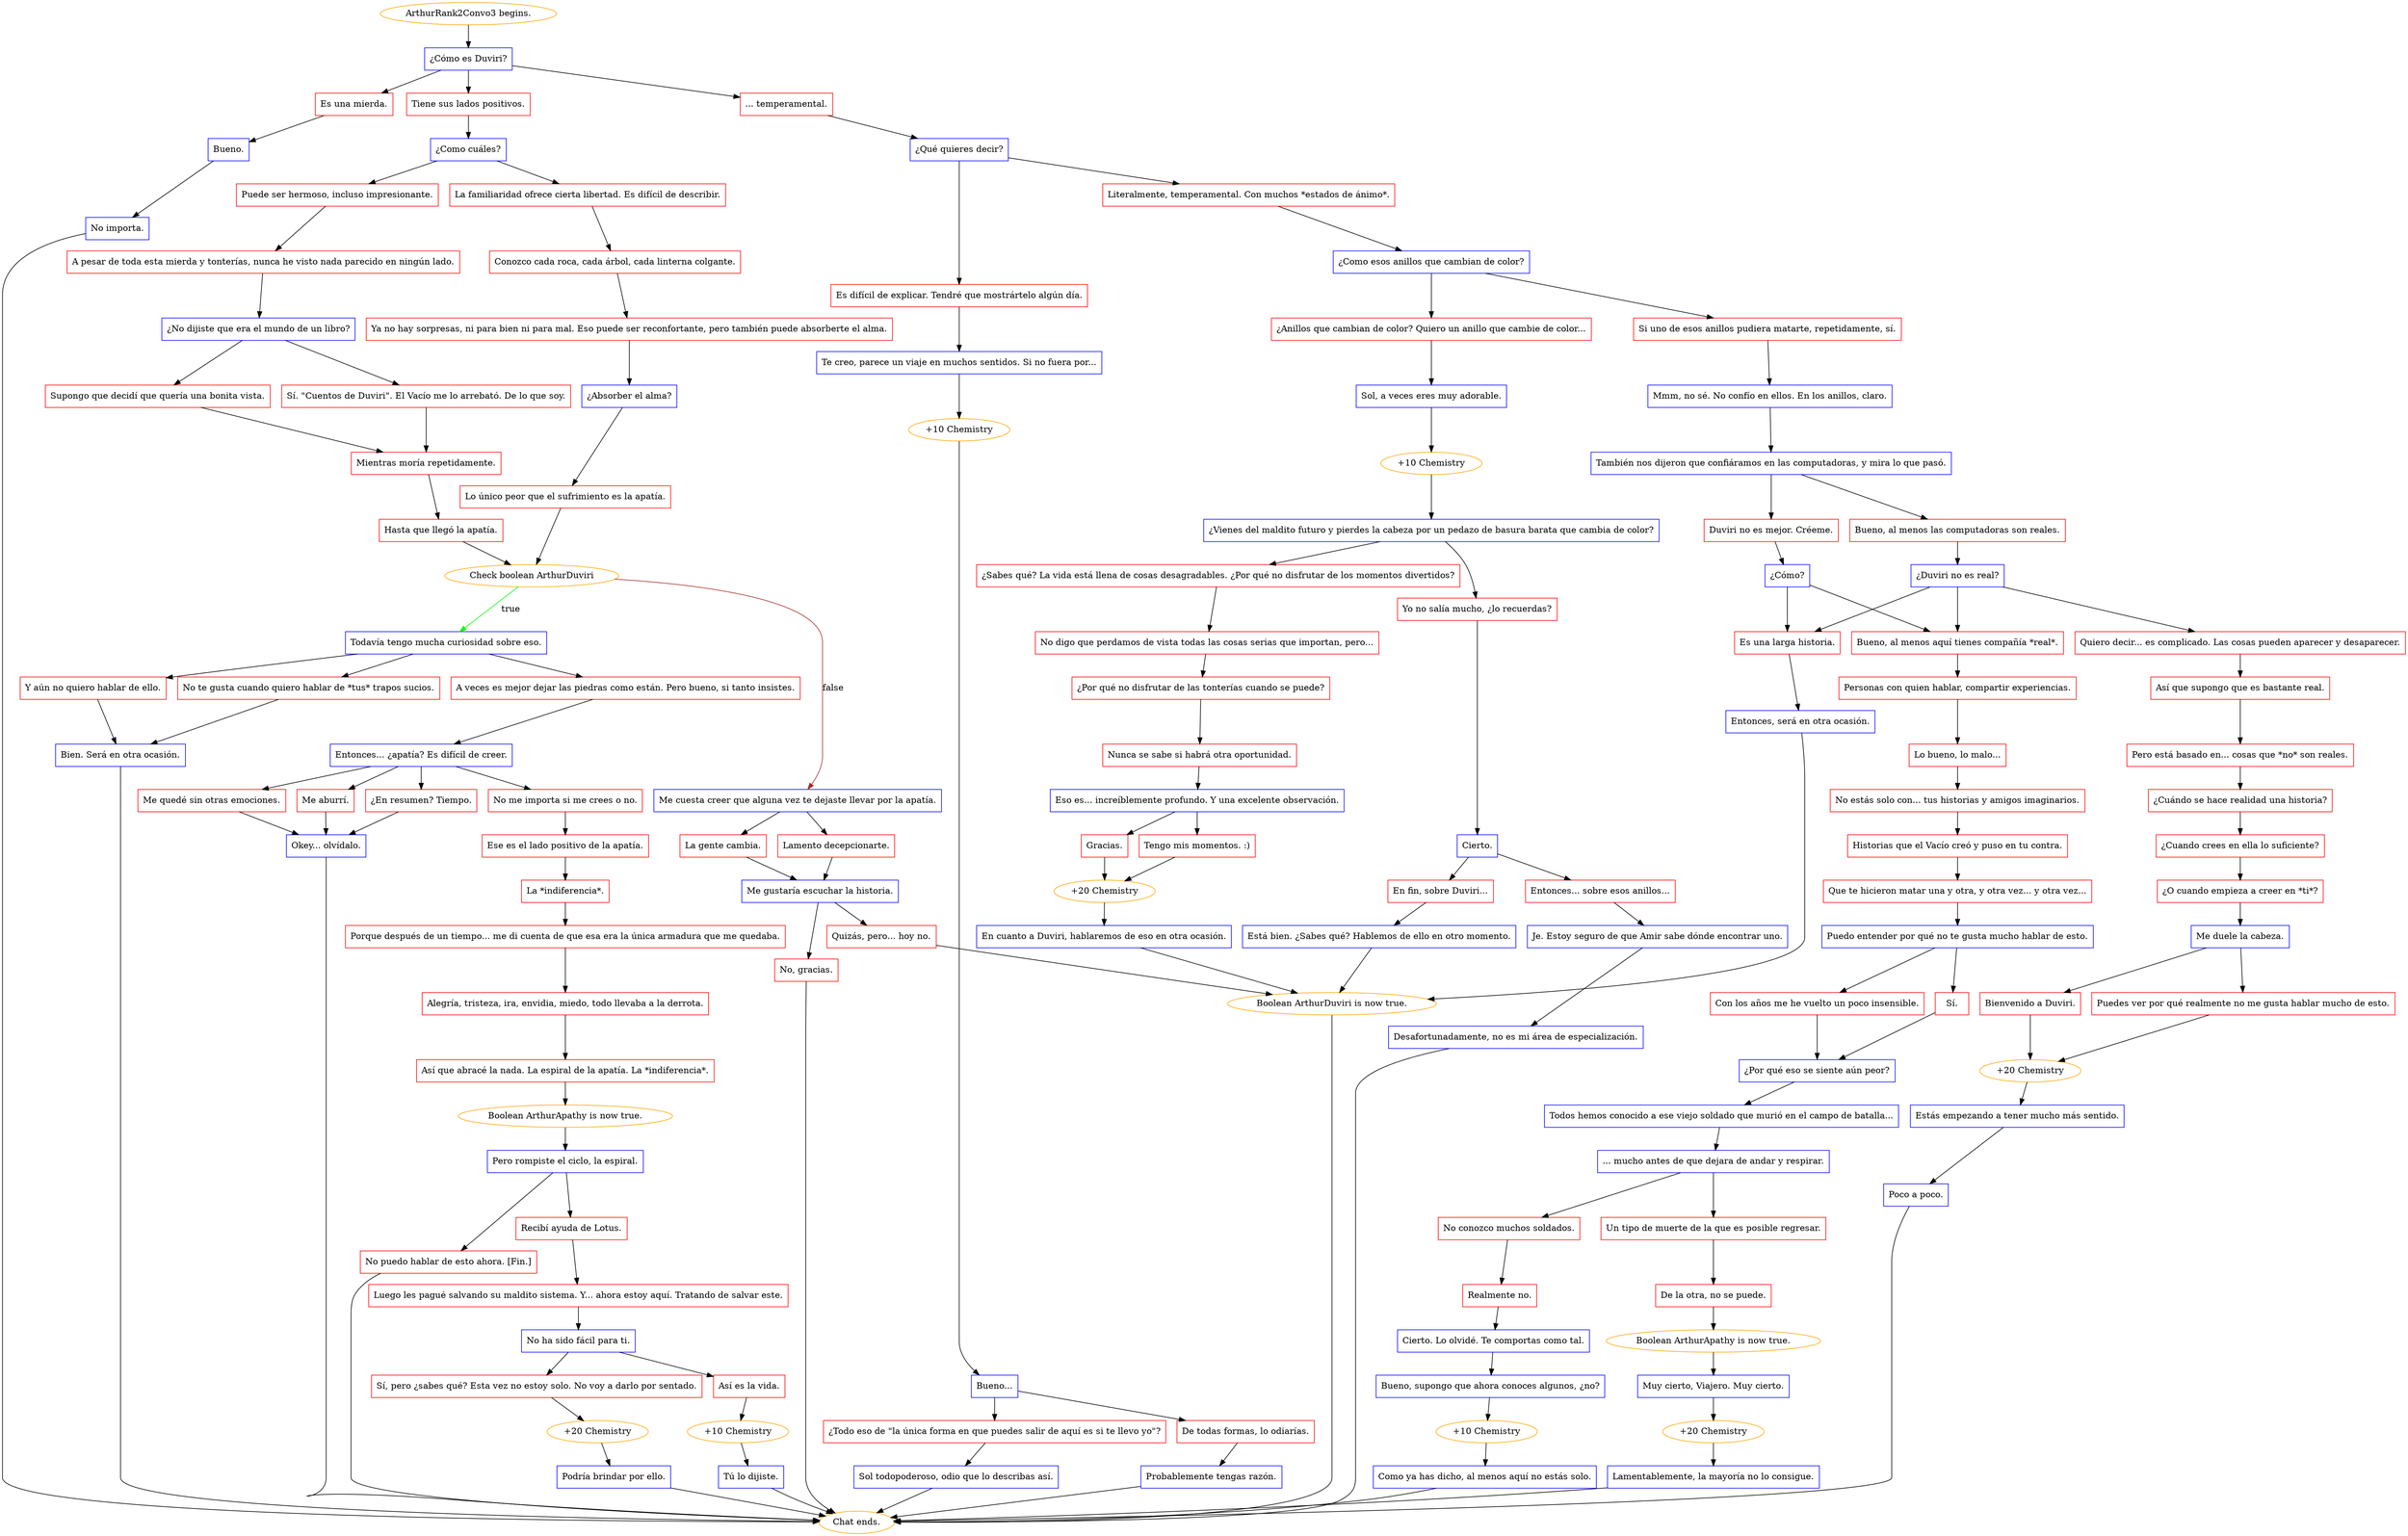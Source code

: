 digraph {
	"ArthurRank2Convo3 begins." [color=orange];
		"ArthurRank2Convo3 begins." -> j506588855;
	j506588855 [label="¿Cómo es Duviri?",shape=box,color=blue];
		j506588855 -> j819915880;
		j506588855 -> j1198077935;
		j506588855 -> j4014983899;
	j819915880 [label="Tiene sus lados positivos.",shape=box,color=red];
		j819915880 -> j1151608334;
	j1198077935 [label="... temperamental.",shape=box,color=red];
		j1198077935 -> j290918526;
	j4014983899 [label="Es una mierda.",shape=box,color=red];
		j4014983899 -> j3369045214;
	j1151608334 [label="¿Como cuáles?",shape=box,color=blue];
		j1151608334 -> j1051715925;
		j1151608334 -> j3304393048;
	j290918526 [label="¿Qué quieres decir?",shape=box,color=blue];
		j290918526 -> j682910993;
		j290918526 -> j293880504;
	j3369045214 [label="Bueno.",shape=box,color=blue];
		j3369045214 -> j4118626611;
	j1051715925 [label="Puede ser hermoso, incluso impresionante.",shape=box,color=red];
		j1051715925 -> j1430368172;
	j3304393048 [label="La familiaridad ofrece cierta libertad. Es difícil de describir.",shape=box,color=red];
		j3304393048 -> j1811982576;
	j682910993 [label="Literalmente, temperamental. Con muchos *estados de ánimo*.",shape=box,color=red];
		j682910993 -> j3504870731;
	j293880504 [label="Es difícil de explicar. Tendré que mostrártelo algún día.",shape=box,color=red];
		j293880504 -> j4121899126;
	j4118626611 [label="No importa.",shape=box,color=blue];
		j4118626611 -> "Chat ends.";
	j1430368172 [label="A pesar de toda esta mierda y tonterías, nunca he visto nada parecido en ningún lado.",shape=box,color=red];
		j1430368172 -> j421698647;
	j1811982576 [label="Conozco cada roca, cada árbol, cada linterna colgante.",shape=box,color=red];
		j1811982576 -> j559226518;
	j3504870731 [label="¿Como esos anillos que cambian de color?",shape=box,color=blue];
		j3504870731 -> j2992938750;
		j3504870731 -> j3600141189;
	j4121899126 [label="Te creo, parece un viaje en muchos sentidos. Si no fuera por...",shape=box,color=blue];
		j4121899126 -> j3465165565;
	"Chat ends." [color=orange];
	j421698647 [label="¿No dijiste que era el mundo de un libro?",shape=box,color=blue];
		j421698647 -> j3533953173;
		j421698647 -> j3207665458;
	j559226518 [label="Ya no hay sorpresas, ni para bien ni para mal. Eso puede ser reconfortante, pero también puede absorberte el alma.",shape=box,color=red];
		j559226518 -> j1389205537;
	j2992938750 [label="Si uno de esos anillos pudiera matarte, repetidamente, sí.",shape=box,color=red];
		j2992938750 -> j2316224171;
	j3600141189 [label="¿Anillos que cambian de color? Quiero un anillo que cambie de color...",shape=box,color=red];
		j3600141189 -> j3946413975;
	j3465165565 [label="+10 Chemistry",color=orange];
		j3465165565 -> j803508763;
	j3533953173 [label="Sí. \"Cuentos de Duviri\". El Vacío me lo arrebató. De lo que soy.",shape=box,color=red];
		j3533953173 -> j4204962862;
	j3207665458 [label="Supongo que decidí que quería una bonita vista.",shape=box,color=red];
		j3207665458 -> j4204962862;
	j1389205537 [label="¿Absorber el alma?",shape=box,color=blue];
		j1389205537 -> j1722521720;
	j2316224171 [label="Mmm, no sé. No confío en ellos. En los anillos, claro.",shape=box,color=blue];
		j2316224171 -> j2324010142;
	j3946413975 [label="Sol, a veces eres muy adorable.",shape=box,color=blue];
		j3946413975 -> j362321159;
	j803508763 [label="Bueno...",shape=box,color=blue];
		j803508763 -> j2012903404;
		j803508763 -> j188778599;
	j4204962862 [label="Mientras moría repetidamente.",shape=box,color=red];
		j4204962862 -> j311658940;
	j1722521720 [label="Lo único peor que el sufrimiento es la apatía.",shape=box,color=red];
		j1722521720 -> j3977220178;
	j2324010142 [label="También nos dijeron que confiáramos en las computadoras, y mira lo que pasó.",shape=box,color=blue];
		j2324010142 -> j1198458493;
		j2324010142 -> j3375189071;
	j362321159 [label="+10 Chemistry",color=orange];
		j362321159 -> j882225712;
	j2012903404 [label="De todas formas, lo odiarías.",shape=box,color=red];
		j2012903404 -> j2860751859;
	j188778599 [label="¿Todo eso de \"la única forma en que puedes salir de aquí es si te llevo yo\"?",shape=box,color=red];
		j188778599 -> j2811103400;
	j311658940 [label="Hasta que llegó la apatía.",shape=box,color=red];
		j311658940 -> j3977220178;
	j3977220178 [label="Check boolean ArthurDuviri",color=orange];
		j3977220178 -> j66317531 [label=true,color=green];
		j3977220178 -> j706495027 [label=false,color=brown];
	j1198458493 [label="Duviri no es mejor. Créeme.",shape=box,color=red];
		j1198458493 -> j2584952808;
	j3375189071 [label="Bueno, al menos las computadoras son reales.",shape=box,color=red];
		j3375189071 -> j3140197261;
	j882225712 [label="¿Vienes del maldito futuro y pierdes la cabeza por un pedazo de basura barata que cambia de color?",shape=box,color=blue];
		j882225712 -> j32145236;
		j882225712 -> j3762861509;
	j2860751859 [label="Probablemente tengas razón.",shape=box,color=blue];
		j2860751859 -> "Chat ends.";
	j2811103400 [label="Sol todopoderoso, odio que lo describas así.",shape=box,color=blue];
		j2811103400 -> "Chat ends.";
	j66317531 [label="Todavía tengo mucha curiosidad sobre eso.",shape=box,color=blue];
		j66317531 -> j758107383;
		j66317531 -> j2703556484;
		j66317531 -> j2439902739;
	j706495027 [label="Me cuesta creer que alguna vez te dejaste llevar por la apatía.",shape=box,color=blue];
		j706495027 -> j3092573681;
		j706495027 -> j4185804703;
	j2584952808 [label="¿Cómo?",shape=box,color=blue];
		j2584952808 -> j3791676605;
		j2584952808 -> j946608511;
	j3140197261 [label="¿Duviri no es real?",shape=box,color=blue];
		j3140197261 -> j3791676605;
		j3140197261 -> j946608511;
		j3140197261 -> j542501031;
	j32145236 [label="¿Sabes qué? La vida está llena de cosas desagradables. ¿Por qué no disfrutar de los momentos divertidos?",shape=box,color=red];
		j32145236 -> j1096517596;
	j3762861509 [label="Yo no salía mucho, ¿lo recuerdas?",shape=box,color=red];
		j3762861509 -> j820938975;
	j758107383 [label="Y aún no quiero hablar de ello.",shape=box,color=red];
		j758107383 -> j1463869658;
	j2703556484 [label="No te gusta cuando quiero hablar de *tus* trapos sucios.",shape=box,color=red];
		j2703556484 -> j1463869658;
	j2439902739 [label="A veces es mejor dejar las piedras como están. Pero bueno, si tanto insistes.",shape=box,color=red];
		j2439902739 -> j4157288876;
	j3092573681 [label="Lamento decepcionarte.",shape=box,color=red];
		j3092573681 -> j3850465793;
	j4185804703 [label="La gente cambia.",shape=box,color=red];
		j4185804703 -> j3850465793;
	j3791676605 [label="Bueno, al menos aquí tienes compañía *real*.",shape=box,color=red];
		j3791676605 -> j4116569168;
	j946608511 [label="Es una larga historia.",shape=box,color=red];
		j946608511 -> j1965600982;
	j542501031 [label="Quiero decir... es complicado. Las cosas pueden aparecer y desaparecer.",shape=box,color=red];
		j542501031 -> j398587642;
	j1096517596 [label="No digo que perdamos de vista todas las cosas serias que importan, pero...",shape=box,color=red];
		j1096517596 -> j1453433994;
	j820938975 [label="Cierto.",shape=box,color=blue];
		j820938975 -> j3987279418;
		j820938975 -> j3811364563;
	j1463869658 [label="Bien. Será en otra ocasión.",shape=box,color=blue];
		j1463869658 -> "Chat ends.";
	j4157288876 [label="Entonces... ¿apatía? Es difícil de creer.",shape=box,color=blue];
		j4157288876 -> j1686781477;
		j4157288876 -> j2815697343;
		j4157288876 -> j3129283811;
		j4157288876 -> j862189442;
	j3850465793 [label="Me gustaría escuchar la historia.",shape=box,color=blue];
		j3850465793 -> j129137494;
		j3850465793 -> j3138915413;
	j4116569168 [label="Personas con quien hablar, compartir experiencias.",shape=box,color=red];
		j4116569168 -> j1597274274;
	j1965600982 [label="Entonces, será en otra ocasión.",shape=box,color=blue];
		j1965600982 -> j1992354670;
	j398587642 [label="Así que supongo que es bastante real.",shape=box,color=red];
		j398587642 -> j610729277;
	j1453433994 [label="¿Por qué no disfrutar de las tonterías cuando se puede?",shape=box,color=red];
		j1453433994 -> j4090085714;
	j3987279418 [label="En fin, sobre Duviri...",shape=box,color=red];
		j3987279418 -> j2610588133;
	j3811364563 [label="Entonces... sobre esos anillos...",shape=box,color=red];
		j3811364563 -> j2724720907;
	j1686781477 [label="¿En resumen? Tiempo.",shape=box,color=red];
		j1686781477 -> j3579790150;
	j2815697343 [label="No me importa si me crees o no.",shape=box,color=red];
		j2815697343 -> j52780956;
	j3129283811 [label="Me quedé sin otras emociones.",shape=box,color=red];
		j3129283811 -> j3579790150;
	j862189442 [label="Me aburrí.",shape=box,color=red];
		j862189442 -> j3579790150;
	j129137494 [label="Quizás, pero... hoy no.",shape=box,color=red];
		j129137494 -> j1992354670;
	j3138915413 [label="No, gracias.",shape=box,color=red];
		j3138915413 -> "Chat ends.";
	j1597274274 [label="Lo bueno, lo malo...",shape=box,color=red];
		j1597274274 -> j1701472200;
	j1992354670 [label="Boolean ArthurDuviri is now true.",color=orange];
		j1992354670 -> "Chat ends.";
	j610729277 [label="Pero está basado en... cosas que *no* son reales.",shape=box,color=red];
		j610729277 -> j3142731009;
	j4090085714 [label="Nunca se sabe si habrá otra oportunidad.",shape=box,color=red];
		j4090085714 -> j1091322781;
	j2610588133 [label="Está bien. ¿Sabes qué? Hablemos de ello en otro momento.",shape=box,color=blue];
		j2610588133 -> j1992354670;
	j2724720907 [label="Je. Estoy seguro de que Amir sabe dónde encontrar uno.",shape=box,color=blue];
		j2724720907 -> j1332321823;
	j3579790150 [label="Okey... olvídalo.",shape=box,color=blue];
		j3579790150 -> "Chat ends.";
	j52780956 [label="Ese es el lado positivo de la apatía.",shape=box,color=red];
		j52780956 -> j748166402;
	j1701472200 [label="No estás solo con... tus historias y amigos imaginarios.",shape=box,color=red];
		j1701472200 -> j1465759957;
	j3142731009 [label="¿Cuándo se hace realidad una historia?",shape=box,color=red];
		j3142731009 -> j2981513133;
	j1091322781 [label="Eso es... increíblemente profundo. Y una excelente observación.",shape=box,color=blue];
		j1091322781 -> j1370264879;
		j1091322781 -> j733585171;
	j1332321823 [label="Desafortunadamente, no es mi área de especialización.",shape=box,color=blue];
		j1332321823 -> "Chat ends.";
	j748166402 [label="La *indiferencia*.",shape=box,color=red];
		j748166402 -> j665705484;
	j1465759957 [label="Historias que el Vacío creó y puso en tu contra.",shape=box,color=red];
		j1465759957 -> j1724164053;
	j2981513133 [label="¿Cuando crees en ella lo suficiente?",shape=box,color=red];
		j2981513133 -> j3938707854;
	j1370264879 [label="Gracias.",shape=box,color=red];
		j1370264879 -> j2664288081;
	j733585171 [label="Tengo mis momentos. :)",shape=box,color=red];
		j733585171 -> j2664288081;
	j665705484 [label="Porque después de un tiempo... me di cuenta de que esa era la única armadura que me quedaba.",shape=box,color=red];
		j665705484 -> j3309464892;
	j1724164053 [label="Que te hicieron matar una y otra, y otra vez... y otra vez...",shape=box,color=red];
		j1724164053 -> j53761692;
	j3938707854 [label="¿O cuando empieza a creer en *ti*?",shape=box,color=red];
		j3938707854 -> j2756647452;
	j2664288081 [label="+20 Chemistry",color=orange];
		j2664288081 -> j1831954664;
	j3309464892 [label="Alegría, tristeza, ira, envidia, miedo, todo llevaba a la derrota.",shape=box,color=red];
		j3309464892 -> j3275244442;
	j53761692 [label="Puedo entender por qué no te gusta mucho hablar de esto.",shape=box,color=blue];
		j53761692 -> j621146805;
		j53761692 -> j1112125616;
	j2756647452 [label="Me duele la cabeza.",shape=box,color=blue];
		j2756647452 -> j107863883;
		j2756647452 -> j3557533216;
	j1831954664 [label="En cuanto a Duviri, hablaremos de eso en otra ocasión.",shape=box,color=blue];
		j1831954664 -> j1992354670;
	j3275244442 [label="Así que abracé la nada. La espiral de la apatía. La *indiferencia*.",shape=box,color=red];
		j3275244442 -> j4187924920;
	j621146805 [label="Sí.",shape=box,color=red];
		j621146805 -> j182617263;
	j1112125616 [label="Con los años me he vuelto un poco insensible.",shape=box,color=red];
		j1112125616 -> j182617263;
	j107863883 [label="Bienvenido a Duviri.",shape=box,color=red];
		j107863883 -> j597818993;
	j3557533216 [label="Puedes ver por qué realmente no me gusta hablar mucho de esto.",shape=box,color=red];
		j3557533216 -> j597818993;
	j4187924920 [label="Boolean ArthurApathy is now true.",color=orange];
		j4187924920 -> j133491485;
	j182617263 [label="¿Por qué eso se siente aún peor?",shape=box,color=blue];
		j182617263 -> j1629096952;
	j597818993 [label="+20 Chemistry",color=orange];
		j597818993 -> j180057886;
	j133491485 [label="Pero rompiste el ciclo, la espiral.",shape=box,color=blue];
		j133491485 -> j3894559385;
		j133491485 -> j3058735723;
	j1629096952 [label="Todos hemos conocido a ese viejo soldado que murió en el campo de batalla...",shape=box,color=blue];
		j1629096952 -> j2578384814;
	j180057886 [label="Estás empezando a tener mucho más sentido.",shape=box,color=blue];
		j180057886 -> j2063898314;
	j3894559385 [label="Recibí ayuda de Lotus.",shape=box,color=red];
		j3894559385 -> j165320109;
	j3058735723 [label="No puedo hablar de esto ahora. [Fin.]",shape=box,color=red];
		j3058735723 -> "Chat ends.";
	j2578384814 [label="... mucho antes de que dejara de andar y respirar.",shape=box,color=blue];
		j2578384814 -> j1893628351;
		j2578384814 -> j107133269;
	j2063898314 [label="Poco a poco.",shape=box,color=blue];
		j2063898314 -> "Chat ends.";
	j165320109 [label="Luego les pagué salvando su maldito sistema. Y... ahora estoy aquí. Tratando de salvar este.",shape=box,color=red];
		j165320109 -> j1142437212;
	j1893628351 [label="Un tipo de muerte de la que es posible regresar.",shape=box,color=red];
		j1893628351 -> j1784589092;
	j107133269 [label="No conozco muchos soldados.",shape=box,color=red];
		j107133269 -> j1343956089;
	j1142437212 [label="No ha sido fácil para ti.",shape=box,color=blue];
		j1142437212 -> j3076758428;
		j1142437212 -> j200822258;
	j1784589092 [label="De la otra, no se puede.",shape=box,color=red];
		j1784589092 -> j263519295;
	j1343956089 [label="Realmente no.",shape=box,color=red];
		j1343956089 -> j2868700517;
	j3076758428 [label="Así es la vida.",shape=box,color=red];
		j3076758428 -> j4291603885;
	j200822258 [label="Sí, pero ¿sabes qué? Esta vez no estoy solo. No voy a darlo por sentado.",shape=box,color=red];
		j200822258 -> j2151216007;
	j263519295 [label="Boolean ArthurApathy is now true.",color=orange];
		j263519295 -> j906979763;
	j2868700517 [label="Cierto. Lo olvidé. Te comportas como tal.",shape=box,color=blue];
		j2868700517 -> j612778313;
	j4291603885 [label="+10 Chemistry",color=orange];
		j4291603885 -> j4061394575;
	j2151216007 [label="+20 Chemistry",color=orange];
		j2151216007 -> j3611003877;
	j906979763 [label="Muy cierto, Viajero. Muy cierto.",shape=box,color=blue];
		j906979763 -> j2640414872;
	j612778313 [label="Bueno, supongo que ahora conoces algunos, ¿no?",shape=box,color=blue];
		j612778313 -> j1812130557;
	j4061394575 [label="Tú lo dijiste.",shape=box,color=blue];
		j4061394575 -> "Chat ends.";
	j3611003877 [label="Podría brindar por ello.",shape=box,color=blue];
		j3611003877 -> "Chat ends.";
	j2640414872 [label="+20 Chemistry",color=orange];
		j2640414872 -> j3128281899;
	j1812130557 [label="+10 Chemistry",color=orange];
		j1812130557 -> j1428509046;
	j3128281899 [label="Lamentablemente, la mayoría no lo consigue.",shape=box,color=blue];
		j3128281899 -> "Chat ends.";
	j1428509046 [label="Como ya has dicho, al menos aquí no estás solo.",shape=box,color=blue];
		j1428509046 -> "Chat ends.";
}